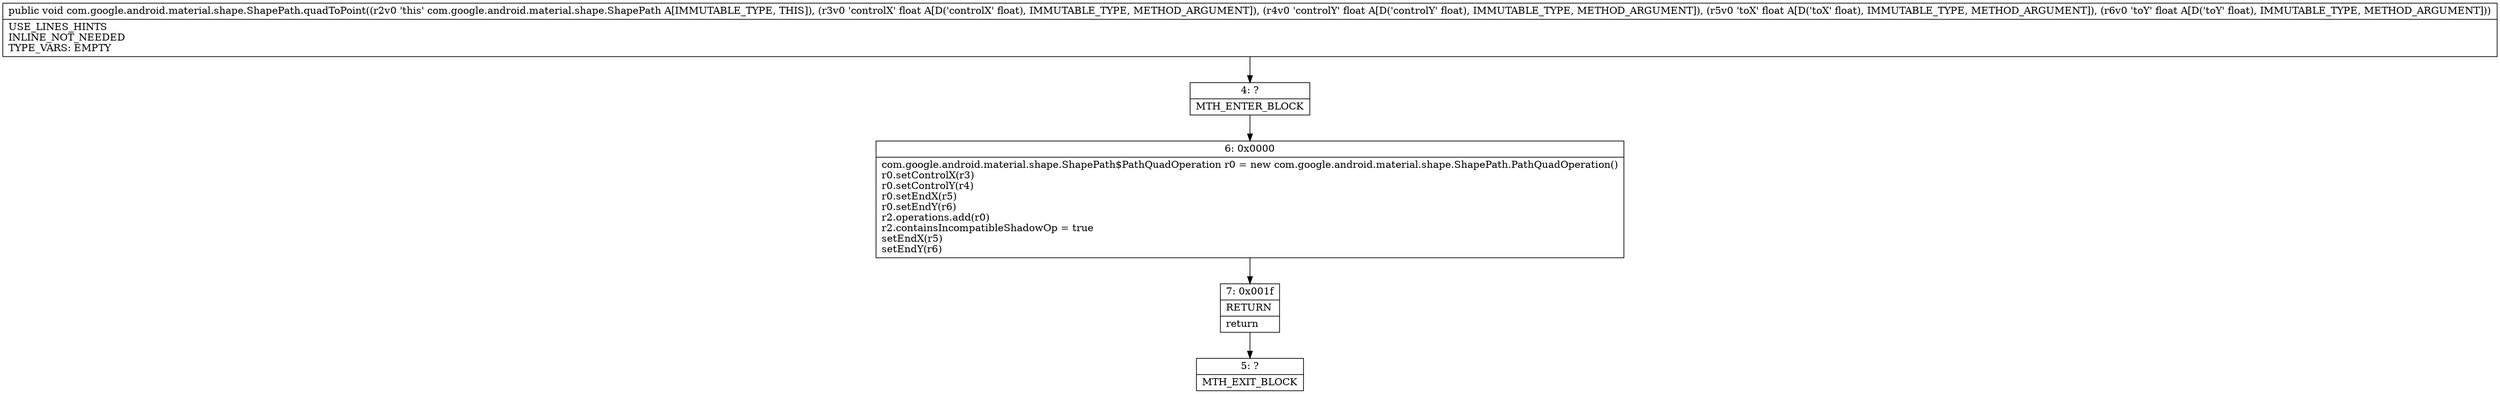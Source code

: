 digraph "CFG forcom.google.android.material.shape.ShapePath.quadToPoint(FFFF)V" {
Node_4 [shape=record,label="{4\:\ ?|MTH_ENTER_BLOCK\l}"];
Node_6 [shape=record,label="{6\:\ 0x0000|com.google.android.material.shape.ShapePath$PathQuadOperation r0 = new com.google.android.material.shape.ShapePath.PathQuadOperation()\lr0.setControlX(r3)\lr0.setControlY(r4)\lr0.setEndX(r5)\lr0.setEndY(r6)\lr2.operations.add(r0)\lr2.containsIncompatibleShadowOp = true\lsetEndX(r5)\lsetEndY(r6)\l}"];
Node_7 [shape=record,label="{7\:\ 0x001f|RETURN\l|return\l}"];
Node_5 [shape=record,label="{5\:\ ?|MTH_EXIT_BLOCK\l}"];
MethodNode[shape=record,label="{public void com.google.android.material.shape.ShapePath.quadToPoint((r2v0 'this' com.google.android.material.shape.ShapePath A[IMMUTABLE_TYPE, THIS]), (r3v0 'controlX' float A[D('controlX' float), IMMUTABLE_TYPE, METHOD_ARGUMENT]), (r4v0 'controlY' float A[D('controlY' float), IMMUTABLE_TYPE, METHOD_ARGUMENT]), (r5v0 'toX' float A[D('toX' float), IMMUTABLE_TYPE, METHOD_ARGUMENT]), (r6v0 'toY' float A[D('toY' float), IMMUTABLE_TYPE, METHOD_ARGUMENT]))  | USE_LINES_HINTS\lINLINE_NOT_NEEDED\lTYPE_VARS: EMPTY\l}"];
MethodNode -> Node_4;Node_4 -> Node_6;
Node_6 -> Node_7;
Node_7 -> Node_5;
}

